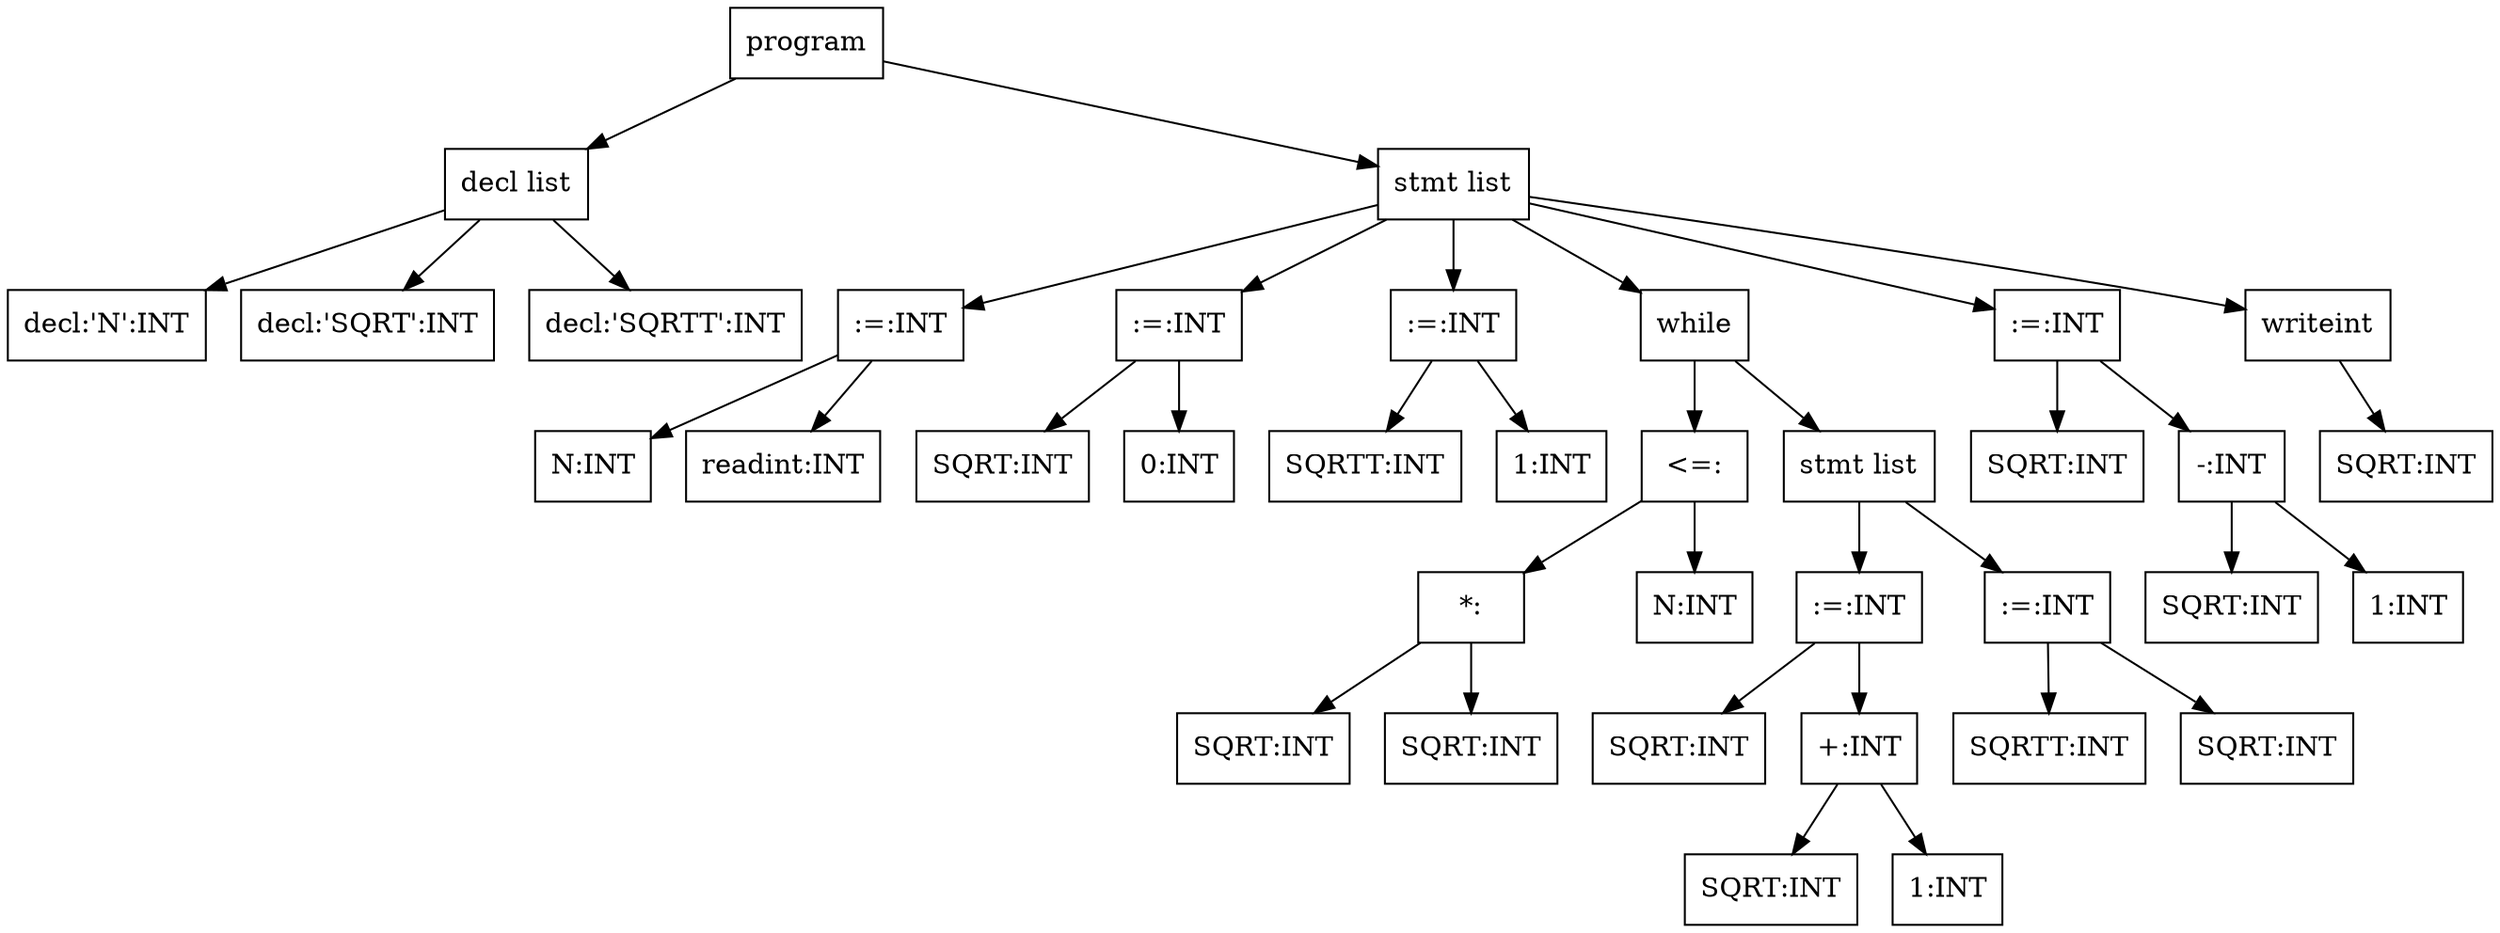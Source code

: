 digraph AST_file { 
  ordering=out; 
  node [shape = box, style = filled, fillcolor="white"]; 
  n1 [label="program",shape=box] 
  n2 [label="decl list",shape=box] 
  n1 -> n2 
  n4 [label="decl:'N':INT",shape=box] 
  n2 -> n4 
  n5 [label="decl:'SQRT':INT",shape=box] 
  n2 -> n5 
  n6 [label="decl:'SQRTT':INT",shape=box] 
  n2 -> n6 
  n3 [label="stmt list",shape=box] 
  n1 -> n3 
  n17 [label="N:INT",fillcolor="white",shape=box] 
  n18 -> n17 
  n19 [label="readint:INT",fillcolor="white",shape=box] 
  n18 [label=":=:INT",fillcolor="white",shape=box] 
  n18 -> n19 
  n18 [label=":=:INT",fillcolor="white",shape=box] 
  n3 -> n18 
  n21 [label="SQRT:INT",fillcolor="white",shape=box] 
  n22 -> n21 
  n23 [label="0:INT",fillcolor="white",shape=box] 
  n22 -> n23 
  n22 [label=":=:INT",fillcolor="white",shape=box] 
  n3 -> n22 
  n25 [label="SQRTT:INT",fillcolor="white",shape=box] 
  n26 -> n25 
  n27 [label="1:INT",fillcolor="white",shape=box] 
  n26 -> n27 
  n26 [label=":=:INT",fillcolor="white",shape=box] 
  n3 -> n26 
  n29 [label="while",shape=box] 
  n3 -> n29 
  n30 [label="SQRT:INT",fillcolor="white",shape=box] 
  n32 [label="SQRT:INT",fillcolor="white",shape=box] 
  n34 [label="N:INT",fillcolor="white",shape=box] 
  n31 [label="*:",shape=box] 
  n33 [label="<=:",shape=box] 
  n31 -> n30 
  n31 -> n32 
  n33 -> n31 
  n33 -> n34 
  n29 -> n33 
  n35 [label="stmt list",shape=box] 
  n29 -> n35 
  n36 [label="SQRT:INT",fillcolor="white",shape=box] 
  n37 -> n36 
  n38 [label="SQRT:INT",fillcolor="white",shape=box] 
  n40 [label="1:INT",fillcolor="white",shape=box] 
  n39 -> n38 
  n39 -> n40 
  n39 [label="+:INT",fillcolor="white",shape=box] 
  n37 -> n39 
  n37 [label=":=:INT",fillcolor="white",shape=box] 
  n35 -> n37 
  n42 [label="SQRTT:INT",fillcolor="white",shape=box] 
  n43 -> n42 
  n44 [label="SQRT:INT",fillcolor="white",shape=box] 
  n43 -> n44 
  n43 [label=":=:INT",fillcolor="white",shape=box] 
  n35 -> n43 
  n48 [label="SQRT:INT",fillcolor="white",shape=box] 
  n49 -> n48 
  n50 [label="SQRT:INT",fillcolor="white",shape=box] 
  n52 [label="1:INT",fillcolor="white",shape=box] 
  n51 -> n50 
  n51 -> n52 
  n51 [label="-:INT",fillcolor="white",shape=box] 
  n49 -> n51 
  n49 [label=":=:INT",fillcolor="white",shape=box] 
  n3 -> n49 
  n55 [label="SQRT:INT",fillcolor="white",shape=box] 
  n54 [label="writeint",shape=box] 
  n3 -> n54 
  n54 -> n55 
} 
